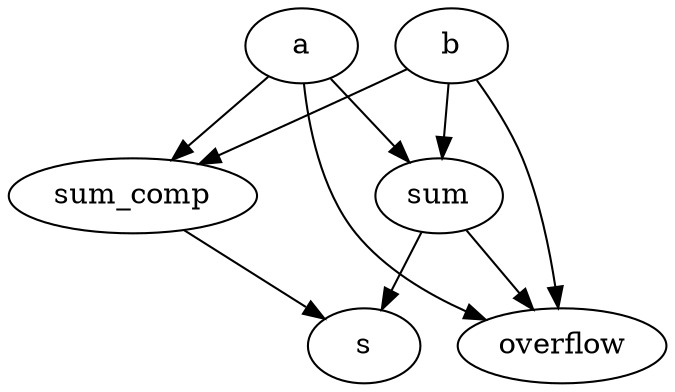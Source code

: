 strict digraph "" {
	a -> sum	[weight=1.0];
	a -> sum_comp	[weight=1.0];
	a -> overflow	[weight=1.0];
	b -> sum	[weight=1.0];
	b -> sum_comp	[weight=1.0];
	b -> overflow	[weight=1.0];
	sum -> s	[weight=3.0];
	sum -> overflow	[weight=1.0];
	sum_comp -> s	[weight=1.0];
}
